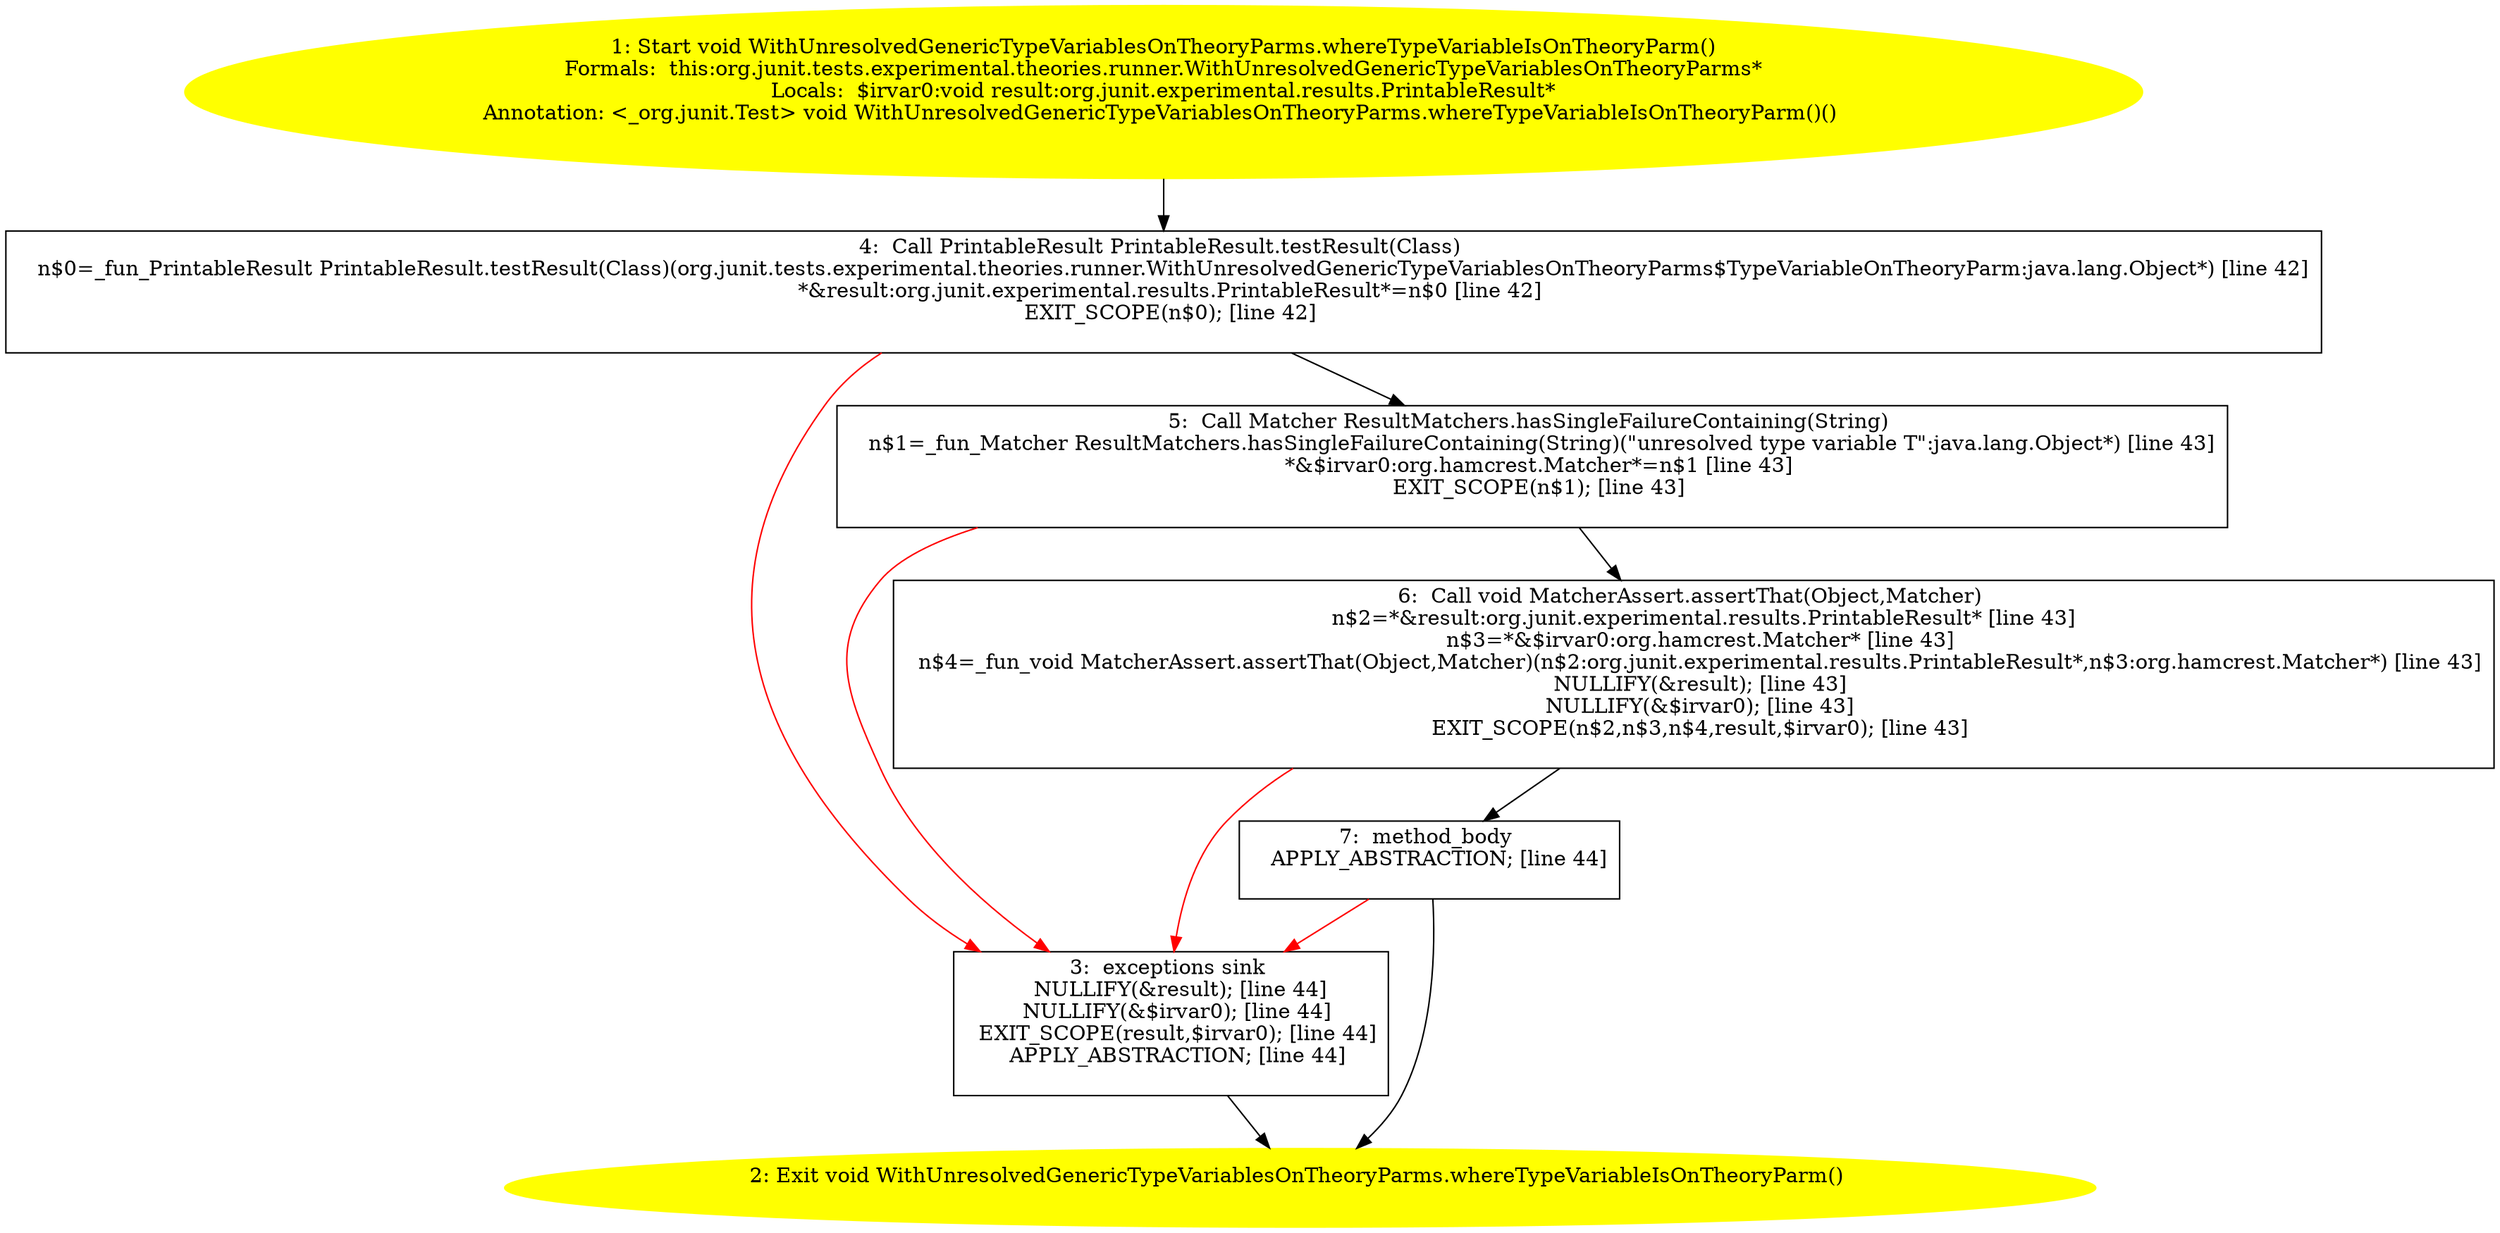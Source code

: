 /* @generated */
digraph cfg {
"org.junit.tests.experimental.theories.runner.WithUnresolvedGenericTypeVariablesOnTheoryParms.whereTy.8ea692e96f3870c7cae24fd3e51fb39b_1" [label="1: Start void WithUnresolvedGenericTypeVariablesOnTheoryParms.whereTypeVariableIsOnTheoryParm()\nFormals:  this:org.junit.tests.experimental.theories.runner.WithUnresolvedGenericTypeVariablesOnTheoryParms*\nLocals:  $irvar0:void result:org.junit.experimental.results.PrintableResult*\nAnnotation: <_org.junit.Test> void WithUnresolvedGenericTypeVariablesOnTheoryParms.whereTypeVariableIsOnTheoryParm()() \n  " color=yellow style=filled]
	

	 "org.junit.tests.experimental.theories.runner.WithUnresolvedGenericTypeVariablesOnTheoryParms.whereTy.8ea692e96f3870c7cae24fd3e51fb39b_1" -> "org.junit.tests.experimental.theories.runner.WithUnresolvedGenericTypeVariablesOnTheoryParms.whereTy.8ea692e96f3870c7cae24fd3e51fb39b_4" ;
"org.junit.tests.experimental.theories.runner.WithUnresolvedGenericTypeVariablesOnTheoryParms.whereTy.8ea692e96f3870c7cae24fd3e51fb39b_2" [label="2: Exit void WithUnresolvedGenericTypeVariablesOnTheoryParms.whereTypeVariableIsOnTheoryParm() \n  " color=yellow style=filled]
	

"org.junit.tests.experimental.theories.runner.WithUnresolvedGenericTypeVariablesOnTheoryParms.whereTy.8ea692e96f3870c7cae24fd3e51fb39b_3" [label="3:  exceptions sink \n   NULLIFY(&result); [line 44]\n  NULLIFY(&$irvar0); [line 44]\n  EXIT_SCOPE(result,$irvar0); [line 44]\n  APPLY_ABSTRACTION; [line 44]\n " shape="box"]
	

	 "org.junit.tests.experimental.theories.runner.WithUnresolvedGenericTypeVariablesOnTheoryParms.whereTy.8ea692e96f3870c7cae24fd3e51fb39b_3" -> "org.junit.tests.experimental.theories.runner.WithUnresolvedGenericTypeVariablesOnTheoryParms.whereTy.8ea692e96f3870c7cae24fd3e51fb39b_2" ;
"org.junit.tests.experimental.theories.runner.WithUnresolvedGenericTypeVariablesOnTheoryParms.whereTy.8ea692e96f3870c7cae24fd3e51fb39b_4" [label="4:  Call PrintableResult PrintableResult.testResult(Class) \n   n$0=_fun_PrintableResult PrintableResult.testResult(Class)(org.junit.tests.experimental.theories.runner.WithUnresolvedGenericTypeVariablesOnTheoryParms$TypeVariableOnTheoryParm:java.lang.Object*) [line 42]\n  *&result:org.junit.experimental.results.PrintableResult*=n$0 [line 42]\n  EXIT_SCOPE(n$0); [line 42]\n " shape="box"]
	

	 "org.junit.tests.experimental.theories.runner.WithUnresolvedGenericTypeVariablesOnTheoryParms.whereTy.8ea692e96f3870c7cae24fd3e51fb39b_4" -> "org.junit.tests.experimental.theories.runner.WithUnresolvedGenericTypeVariablesOnTheoryParms.whereTy.8ea692e96f3870c7cae24fd3e51fb39b_5" ;
	 "org.junit.tests.experimental.theories.runner.WithUnresolvedGenericTypeVariablesOnTheoryParms.whereTy.8ea692e96f3870c7cae24fd3e51fb39b_4" -> "org.junit.tests.experimental.theories.runner.WithUnresolvedGenericTypeVariablesOnTheoryParms.whereTy.8ea692e96f3870c7cae24fd3e51fb39b_3" [color="red" ];
"org.junit.tests.experimental.theories.runner.WithUnresolvedGenericTypeVariablesOnTheoryParms.whereTy.8ea692e96f3870c7cae24fd3e51fb39b_5" [label="5:  Call Matcher ResultMatchers.hasSingleFailureContaining(String) \n   n$1=_fun_Matcher ResultMatchers.hasSingleFailureContaining(String)(\"unresolved type variable T\":java.lang.Object*) [line 43]\n  *&$irvar0:org.hamcrest.Matcher*=n$1 [line 43]\n  EXIT_SCOPE(n$1); [line 43]\n " shape="box"]
	

	 "org.junit.tests.experimental.theories.runner.WithUnresolvedGenericTypeVariablesOnTheoryParms.whereTy.8ea692e96f3870c7cae24fd3e51fb39b_5" -> "org.junit.tests.experimental.theories.runner.WithUnresolvedGenericTypeVariablesOnTheoryParms.whereTy.8ea692e96f3870c7cae24fd3e51fb39b_6" ;
	 "org.junit.tests.experimental.theories.runner.WithUnresolvedGenericTypeVariablesOnTheoryParms.whereTy.8ea692e96f3870c7cae24fd3e51fb39b_5" -> "org.junit.tests.experimental.theories.runner.WithUnresolvedGenericTypeVariablesOnTheoryParms.whereTy.8ea692e96f3870c7cae24fd3e51fb39b_3" [color="red" ];
"org.junit.tests.experimental.theories.runner.WithUnresolvedGenericTypeVariablesOnTheoryParms.whereTy.8ea692e96f3870c7cae24fd3e51fb39b_6" [label="6:  Call void MatcherAssert.assertThat(Object,Matcher) \n   n$2=*&result:org.junit.experimental.results.PrintableResult* [line 43]\n  n$3=*&$irvar0:org.hamcrest.Matcher* [line 43]\n  n$4=_fun_void MatcherAssert.assertThat(Object,Matcher)(n$2:org.junit.experimental.results.PrintableResult*,n$3:org.hamcrest.Matcher*) [line 43]\n  NULLIFY(&result); [line 43]\n  NULLIFY(&$irvar0); [line 43]\n  EXIT_SCOPE(n$2,n$3,n$4,result,$irvar0); [line 43]\n " shape="box"]
	

	 "org.junit.tests.experimental.theories.runner.WithUnresolvedGenericTypeVariablesOnTheoryParms.whereTy.8ea692e96f3870c7cae24fd3e51fb39b_6" -> "org.junit.tests.experimental.theories.runner.WithUnresolvedGenericTypeVariablesOnTheoryParms.whereTy.8ea692e96f3870c7cae24fd3e51fb39b_7" ;
	 "org.junit.tests.experimental.theories.runner.WithUnresolvedGenericTypeVariablesOnTheoryParms.whereTy.8ea692e96f3870c7cae24fd3e51fb39b_6" -> "org.junit.tests.experimental.theories.runner.WithUnresolvedGenericTypeVariablesOnTheoryParms.whereTy.8ea692e96f3870c7cae24fd3e51fb39b_3" [color="red" ];
"org.junit.tests.experimental.theories.runner.WithUnresolvedGenericTypeVariablesOnTheoryParms.whereTy.8ea692e96f3870c7cae24fd3e51fb39b_7" [label="7:  method_body \n   APPLY_ABSTRACTION; [line 44]\n " shape="box"]
	

	 "org.junit.tests.experimental.theories.runner.WithUnresolvedGenericTypeVariablesOnTheoryParms.whereTy.8ea692e96f3870c7cae24fd3e51fb39b_7" -> "org.junit.tests.experimental.theories.runner.WithUnresolvedGenericTypeVariablesOnTheoryParms.whereTy.8ea692e96f3870c7cae24fd3e51fb39b_2" ;
	 "org.junit.tests.experimental.theories.runner.WithUnresolvedGenericTypeVariablesOnTheoryParms.whereTy.8ea692e96f3870c7cae24fd3e51fb39b_7" -> "org.junit.tests.experimental.theories.runner.WithUnresolvedGenericTypeVariablesOnTheoryParms.whereTy.8ea692e96f3870c7cae24fd3e51fb39b_3" [color="red" ];
}
